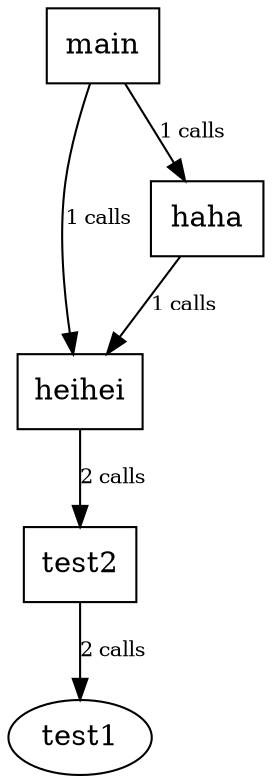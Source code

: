 digraph test {

  main [shape=rectangle]
  heihei [shape=rectangle]
  test2 [shape=rectangle]
  test1 [shape=ellipse]
  haha [shape=rectangle]
  main -> heihei [label="1 calls" fontsize="10"]
  main -> haha [label="1 calls" fontsize="10"]
  heihei -> test2 [label="2 calls" fontsize="10"]
  test2 -> test1 [label="2 calls" fontsize="10"]
  haha -> heihei [label="1 calls" fontsize="10"]

}
